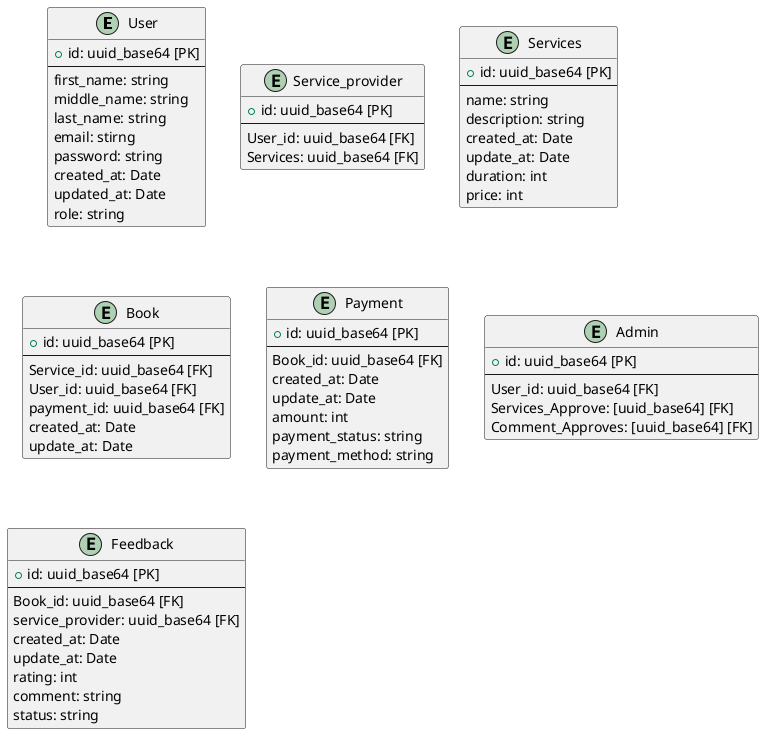 @startuml
entity "User" as user {
	+ id: uuid_base64 [PK]
	--
	first_name: string
	middle_name: string
	last_name: string
	email: stirng
	password: string
	created_at: Date
	updated_at: Date
	role: string
}

entity "Service_provider" as sp {
	+ id: uuid_base64 [PK]
	--
	User_id: uuid_base64 [FK]
	Services: uuid_base64 [FK]
}

entity "Services" as service {
	+ id: uuid_base64 [PK]
	--
	name: string
	description: string
	created_at: Date
	update_at: Date
	duration: int
	price: int
}

entity "Book" as book {
	+ id: uuid_base64 [PK]
	--
	Service_id: uuid_base64 [FK]
	User_id: uuid_base64 [FK]
	payment_id: uuid_base64 [FK]
	created_at: Date
	update_at: Date
}

entity "Payment" as payment {
	+ id: uuid_base64 [PK]
	--
	Book_id: uuid_base64 [FK]
	created_at: Date
	update_at: Date
	amount: int
	payment_status: string
	payment_method: string
}

entity "Admin" as admin {
	+ id: uuid_base64 [PK]
	--
	User_id: uuid_base64 [FK]
	Services_Approve: [uuid_base64] [FK]
	Comment_Approves: [uuid_base64] [FK]
}

entity "Feedback" as fb {
	+ id: uuid_base64 [PK]
	--
	Book_id: uuid_base64 [FK]
	service_provider: uuid_base64 [FK]
	created_at: Date
	update_at: Date
	rating: int
	comment: string
	status: string
}
@enduml